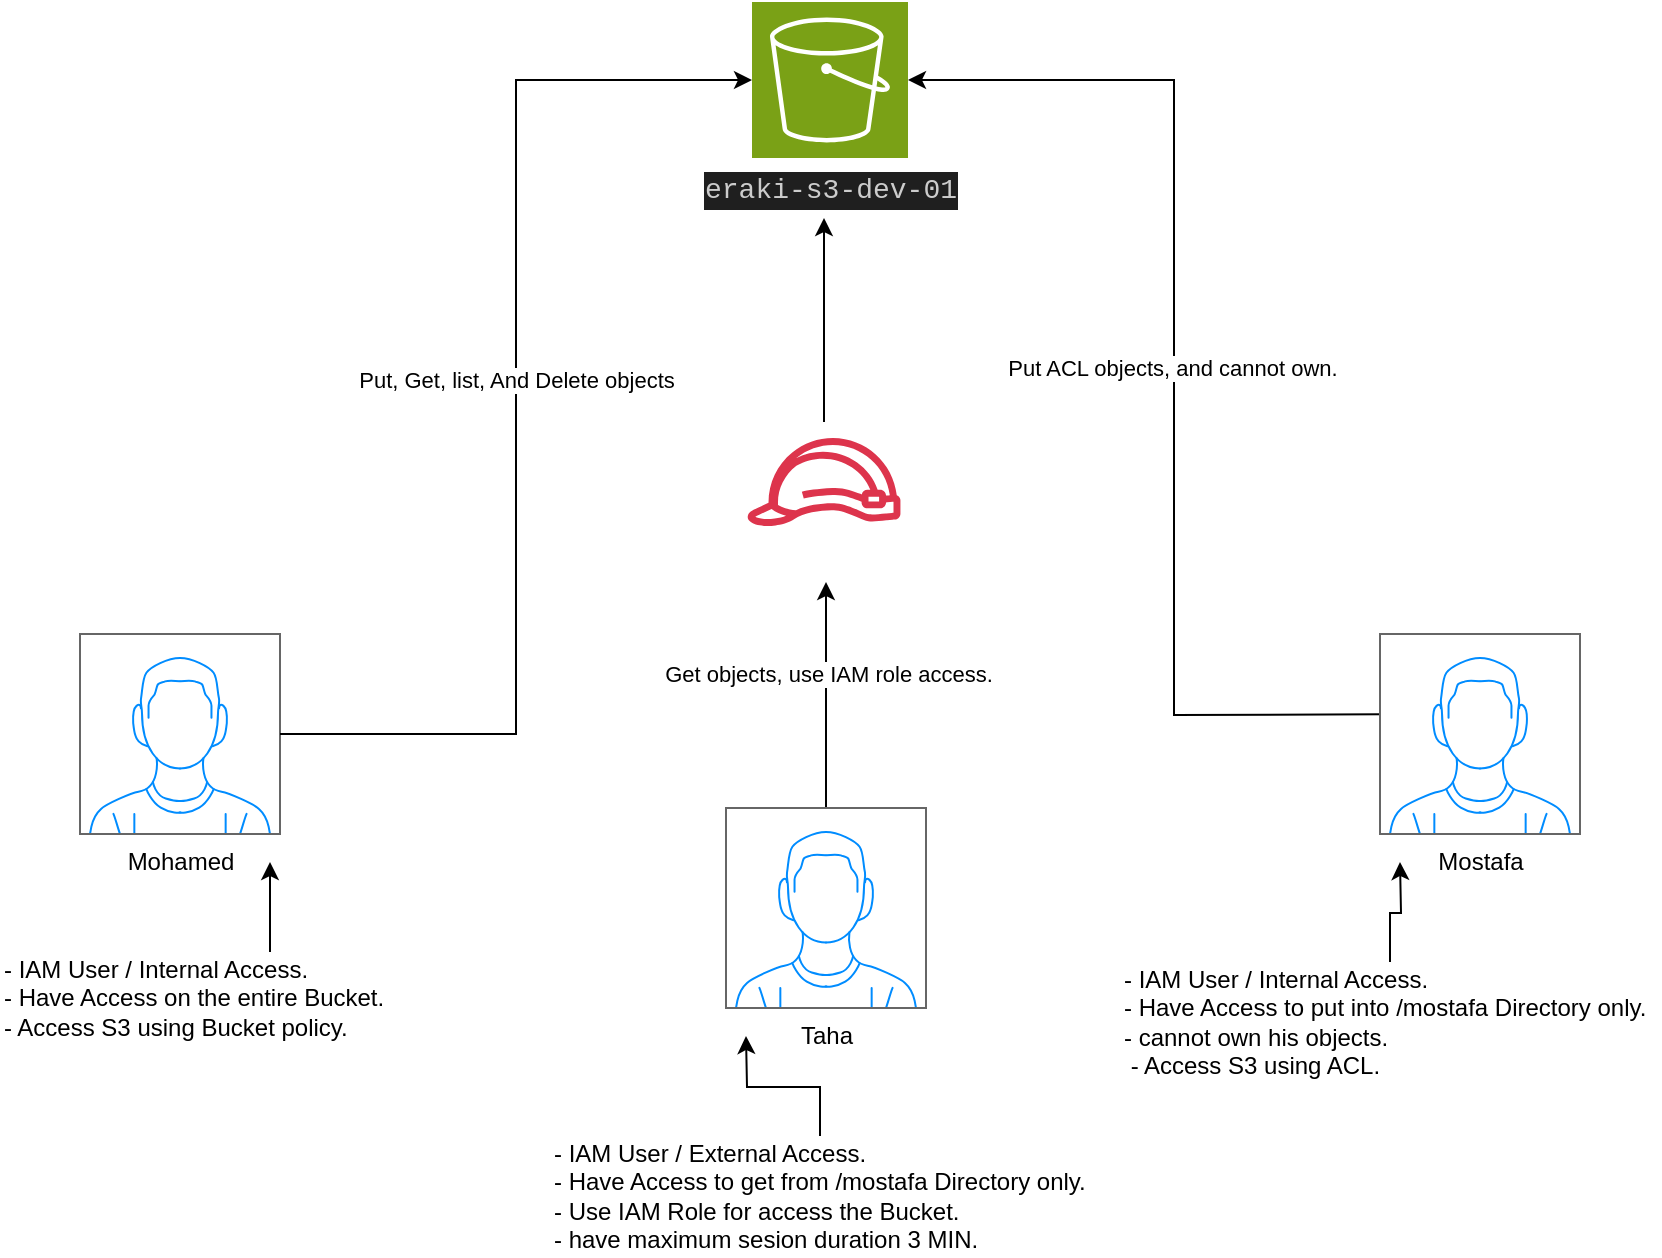 <mxfile version="22.1.2" type="device">
  <diagram name="Page-1" id="AZlwQYpqR1Bc79jKfAOq">
    <mxGraphModel dx="1434" dy="870" grid="1" gridSize="10" guides="1" tooltips="1" connect="1" arrows="1" fold="1" page="1" pageScale="1" pageWidth="850" pageHeight="1100" math="0" shadow="0">
      <root>
        <mxCell id="0" />
        <mxCell id="1" parent="0" />
        <mxCell id="Er2pPMwz5ppjXa08mav1-2" value="&lt;div style=&quot;color: rgb(204, 204, 204); background-color: rgb(31, 31, 31); font-family: Consolas, &amp;quot;Courier New&amp;quot;, monospace; font-size: 14px; line-height: 19px;&quot;&gt;eraki-s3-dev-01&lt;/div&gt;" style="sketch=0;points=[[0,0,0],[0.25,0,0],[0.5,0,0],[0.75,0,0],[1,0,0],[0,1,0],[0.25,1,0],[0.5,1,0],[0.75,1,0],[1,1,0],[0,0.25,0],[0,0.5,0],[0,0.75,0],[1,0.25,0],[1,0.5,0],[1,0.75,0]];outlineConnect=0;fontColor=#232F3E;fillColor=#7AA116;strokeColor=#ffffff;dashed=0;verticalLabelPosition=bottom;verticalAlign=top;align=center;html=1;fontSize=12;fontStyle=0;aspect=fixed;shape=mxgraph.aws4.resourceIcon;resIcon=mxgraph.aws4.s3;" vertex="1" parent="1">
          <mxGeometry x="386" y="180" width="78" height="78" as="geometry" />
        </mxCell>
        <mxCell id="Er2pPMwz5ppjXa08mav1-20" style="edgeStyle=orthogonalEdgeStyle;rounded=0;orthogonalLoop=1;jettySize=auto;html=1;" edge="1" parent="1">
          <mxGeometry relative="1" as="geometry">
            <mxPoint x="422" y="288" as="targetPoint" />
            <mxPoint x="422" y="390" as="sourcePoint" />
          </mxGeometry>
        </mxCell>
        <mxCell id="Er2pPMwz5ppjXa08mav1-3" value="&lt;font color=&quot;#ffffff&quot;&gt;IAM Role have GetObject access&lt;/font&gt;" style="sketch=0;outlineConnect=0;fontColor=#232F3E;gradientColor=none;fillColor=#DD344C;strokeColor=none;dashed=0;verticalLabelPosition=bottom;verticalAlign=top;align=center;html=1;fontSize=12;fontStyle=0;aspect=fixed;pointerEvents=1;shape=mxgraph.aws4.role;" vertex="1" parent="1">
          <mxGeometry x="383" y="398" width="78" height="44" as="geometry" />
        </mxCell>
        <mxCell id="Er2pPMwz5ppjXa08mav1-19" style="edgeStyle=orthogonalEdgeStyle;rounded=0;orthogonalLoop=1;jettySize=auto;html=1;" edge="1" parent="1" source="Er2pPMwz5ppjXa08mav1-4">
          <mxGeometry relative="1" as="geometry">
            <mxPoint x="423" y="470" as="targetPoint" />
          </mxGeometry>
        </mxCell>
        <mxCell id="Er2pPMwz5ppjXa08mav1-23" value="Get objects, use IAM role access." style="edgeLabel;html=1;align=center;verticalAlign=middle;resizable=0;points=[];" vertex="1" connectable="0" parent="Er2pPMwz5ppjXa08mav1-19">
          <mxGeometry x="0.185" relative="1" as="geometry">
            <mxPoint as="offset" />
          </mxGeometry>
        </mxCell>
        <mxCell id="Er2pPMwz5ppjXa08mav1-4" value="Taha" style="verticalLabelPosition=bottom;shadow=0;dashed=0;align=center;html=1;verticalAlign=top;strokeWidth=1;shape=mxgraph.mockup.containers.userMale;strokeColor=#666666;strokeColor2=#008cff;" vertex="1" parent="1">
          <mxGeometry x="373" y="583" width="100" height="100" as="geometry" />
        </mxCell>
        <mxCell id="Er2pPMwz5ppjXa08mav1-18" style="edgeStyle=orthogonalEdgeStyle;rounded=0;orthogonalLoop=1;jettySize=auto;html=1;entryX=1;entryY=0.5;entryDx=0;entryDy=0;entryPerimeter=0;" edge="1" parent="1" target="Er2pPMwz5ppjXa08mav1-2">
          <mxGeometry relative="1" as="geometry">
            <mxPoint x="570" y="210" as="targetPoint" />
            <mxPoint x="730" y="536" as="sourcePoint" />
          </mxGeometry>
        </mxCell>
        <mxCell id="Er2pPMwz5ppjXa08mav1-21" value="Put ACL objects, and cannot own." style="edgeLabel;html=1;align=center;verticalAlign=middle;resizable=0;points=[];" vertex="1" connectable="0" parent="Er2pPMwz5ppjXa08mav1-18">
          <mxGeometry x="0.047" y="1" relative="1" as="geometry">
            <mxPoint y="-1" as="offset" />
          </mxGeometry>
        </mxCell>
        <mxCell id="Er2pPMwz5ppjXa08mav1-5" value="Mostafa" style="verticalLabelPosition=bottom;shadow=0;dashed=0;align=center;html=1;verticalAlign=top;strokeWidth=1;shape=mxgraph.mockup.containers.userMale;strokeColor=#666666;strokeColor2=#008cff;" vertex="1" parent="1">
          <mxGeometry x="700" y="496" width="100" height="100" as="geometry" />
        </mxCell>
        <mxCell id="Er2pPMwz5ppjXa08mav1-6" value="Mohamed" style="verticalLabelPosition=bottom;shadow=0;dashed=0;align=center;html=1;verticalAlign=top;strokeWidth=1;shape=mxgraph.mockup.containers.userMale;strokeColor=#666666;strokeColor2=#008cff;" vertex="1" parent="1">
          <mxGeometry x="50" y="496" width="100" height="100" as="geometry" />
        </mxCell>
        <mxCell id="Er2pPMwz5ppjXa08mav1-10" style="edgeStyle=orthogonalEdgeStyle;rounded=0;orthogonalLoop=1;jettySize=auto;html=1;" edge="1" parent="1" source="Er2pPMwz5ppjXa08mav1-8">
          <mxGeometry relative="1" as="geometry">
            <mxPoint x="710" y="610" as="targetPoint" />
          </mxGeometry>
        </mxCell>
        <mxCell id="Er2pPMwz5ppjXa08mav1-8" value="- IAM User / Internal Access.&lt;br&gt;- Have Access to put into /mostafa Directory only.&lt;br&gt;- cannot own his objects.&lt;br&gt;&amp;nbsp;- Access S3 using ACL." style="text;spacingTop=-5;whiteSpace=wrap;html=1;align=left;fontSize=12;fontFamily=Helvetica;fillColor=none;strokeColor=none;" vertex="1" parent="1">
          <mxGeometry x="570" y="660" width="270" height="70" as="geometry" />
        </mxCell>
        <mxCell id="Er2pPMwz5ppjXa08mav1-12" style="edgeStyle=orthogonalEdgeStyle;rounded=0;orthogonalLoop=1;jettySize=auto;html=1;" edge="1" parent="1" source="Er2pPMwz5ppjXa08mav1-11">
          <mxGeometry relative="1" as="geometry">
            <mxPoint x="383" y="697" as="targetPoint" />
          </mxGeometry>
        </mxCell>
        <mxCell id="Er2pPMwz5ppjXa08mav1-11" value="- IAM User / External Access.&lt;br&gt;- Have Access to get from /mostafa Directory only.&lt;br&gt;- Use IAM Role for access the Bucket.&lt;br&gt;- have maximum sesion duration 3 MIN." style="text;spacingTop=-5;whiteSpace=wrap;html=1;align=left;fontSize=12;fontFamily=Helvetica;fillColor=none;strokeColor=none;" vertex="1" parent="1">
          <mxGeometry x="285" y="747" width="270" height="60" as="geometry" />
        </mxCell>
        <mxCell id="Er2pPMwz5ppjXa08mav1-14" style="edgeStyle=orthogonalEdgeStyle;rounded=0;orthogonalLoop=1;jettySize=auto;html=1;" edge="1" parent="1" source="Er2pPMwz5ppjXa08mav1-13">
          <mxGeometry relative="1" as="geometry">
            <mxPoint x="145" y="610" as="targetPoint" />
          </mxGeometry>
        </mxCell>
        <mxCell id="Er2pPMwz5ppjXa08mav1-13" value="- IAM User / Internal Access.&lt;br&gt;- Have Access on the entire Bucket.&lt;br&gt;- Access S3 using Bucket policy." style="text;spacingTop=-5;whiteSpace=wrap;html=1;align=left;fontSize=12;fontFamily=Helvetica;fillColor=none;strokeColor=none;" vertex="1" parent="1">
          <mxGeometry x="10" y="655" width="270" height="60" as="geometry" />
        </mxCell>
        <mxCell id="Er2pPMwz5ppjXa08mav1-17" style="edgeStyle=orthogonalEdgeStyle;rounded=0;orthogonalLoop=1;jettySize=auto;html=1;entryX=0;entryY=0.5;entryDx=0;entryDy=0;entryPerimeter=0;" edge="1" parent="1" source="Er2pPMwz5ppjXa08mav1-6" target="Er2pPMwz5ppjXa08mav1-2">
          <mxGeometry relative="1" as="geometry" />
        </mxCell>
        <mxCell id="Er2pPMwz5ppjXa08mav1-22" value="Put, Get, list, And Delete objects" style="edgeLabel;html=1;align=center;verticalAlign=middle;resizable=0;points=[];" vertex="1" connectable="0" parent="Er2pPMwz5ppjXa08mav1-17">
          <mxGeometry x="0.048" relative="1" as="geometry">
            <mxPoint as="offset" />
          </mxGeometry>
        </mxCell>
      </root>
    </mxGraphModel>
  </diagram>
</mxfile>

